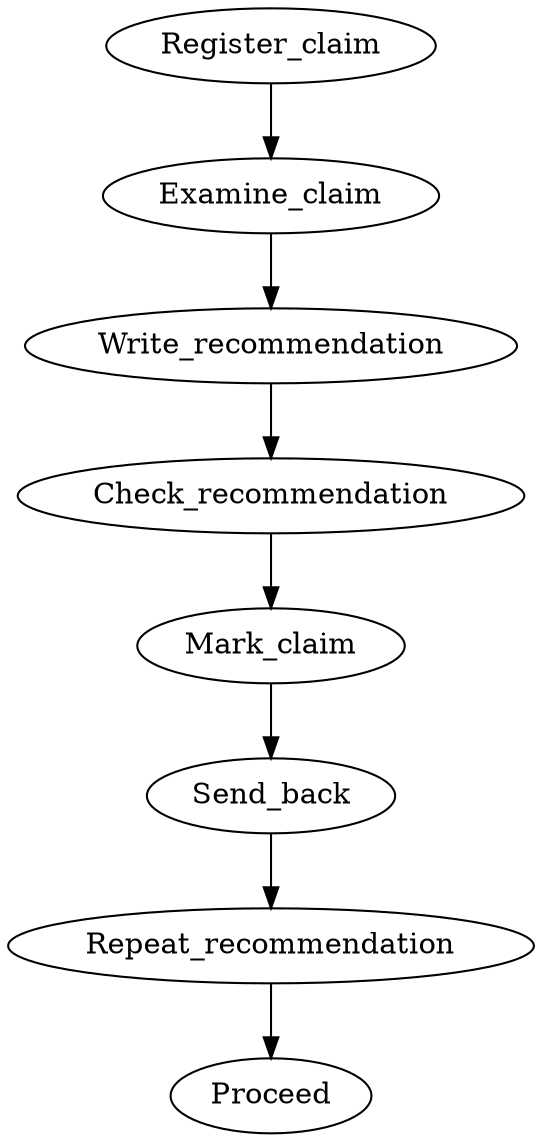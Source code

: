 

digraph {
  Register_claim -> Examine_claim
  Examine_claim -> Write_recommendation
  Write_recommendation -> Check_recommendation
  Check_recommendation -> Mark_claim
  Mark_claim -> Send_back
  Send_back -> Repeat_recommendation
  Repeat_recommendation -> Proceed
}